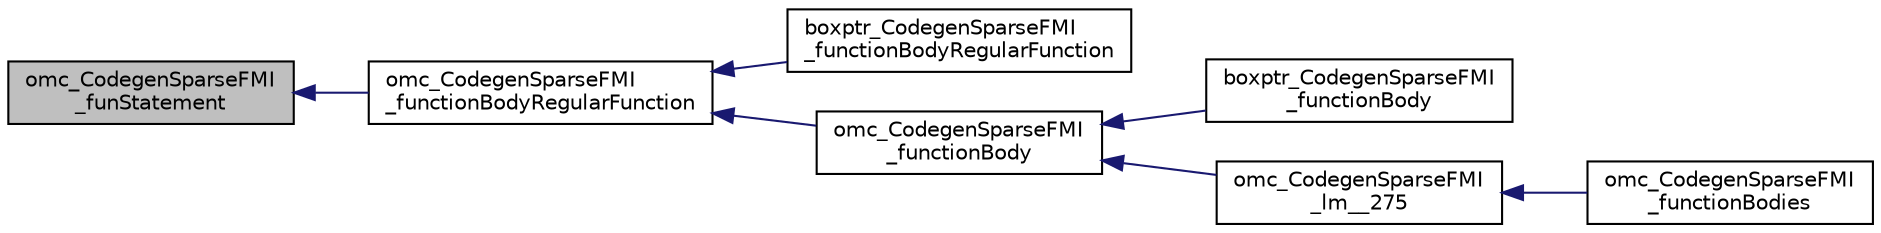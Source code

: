 digraph "omc_CodegenSparseFMI_funStatement"
{
  edge [fontname="Helvetica",fontsize="10",labelfontname="Helvetica",labelfontsize="10"];
  node [fontname="Helvetica",fontsize="10",shape=record];
  rankdir="LR";
  Node171575 [label="omc_CodegenSparseFMI\l_funStatement",height=0.2,width=0.4,color="black", fillcolor="grey75", style="filled", fontcolor="black"];
  Node171575 -> Node171576 [dir="back",color="midnightblue",fontsize="10",style="solid",fontname="Helvetica"];
  Node171576 [label="omc_CodegenSparseFMI\l_functionBodyRegularFunction",height=0.2,width=0.4,color="black", fillcolor="white", style="filled",URL="$da/d88/_codegen_sparse_f_m_i_8h.html#a35f588d60d8560ad7c541738fc9bc5d0"];
  Node171576 -> Node171577 [dir="back",color="midnightblue",fontsize="10",style="solid",fontname="Helvetica"];
  Node171577 [label="boxptr_CodegenSparseFMI\l_functionBodyRegularFunction",height=0.2,width=0.4,color="black", fillcolor="white", style="filled",URL="$da/d88/_codegen_sparse_f_m_i_8h.html#ad0cd59d6ca1bf8ab02b015f235daadf1"];
  Node171576 -> Node171578 [dir="back",color="midnightblue",fontsize="10",style="solid",fontname="Helvetica"];
  Node171578 [label="omc_CodegenSparseFMI\l_functionBody",height=0.2,width=0.4,color="black", fillcolor="white", style="filled",URL="$da/d88/_codegen_sparse_f_m_i_8h.html#a8326dd08d50f77b343a0b1e9fdee90d6"];
  Node171578 -> Node171579 [dir="back",color="midnightblue",fontsize="10",style="solid",fontname="Helvetica"];
  Node171579 [label="boxptr_CodegenSparseFMI\l_functionBody",height=0.2,width=0.4,color="black", fillcolor="white", style="filled",URL="$da/d88/_codegen_sparse_f_m_i_8h.html#a1450c37977ff46f0a318f1740d46b3a2"];
  Node171578 -> Node171580 [dir="back",color="midnightblue",fontsize="10",style="solid",fontname="Helvetica"];
  Node171580 [label="omc_CodegenSparseFMI\l_lm__275",height=0.2,width=0.4,color="black", fillcolor="white", style="filled",URL="$d1/d2e/_codegen_sparse_f_m_i_8c.html#afa6f1fb10983410b266344362bafabb7"];
  Node171580 -> Node171581 [dir="back",color="midnightblue",fontsize="10",style="solid",fontname="Helvetica"];
  Node171581 [label="omc_CodegenSparseFMI\l_functionBodies",height=0.2,width=0.4,color="black", fillcolor="white", style="filled",URL="$da/d88/_codegen_sparse_f_m_i_8h.html#ad5d463f801d993e3be31d7c8963771af"];
}
